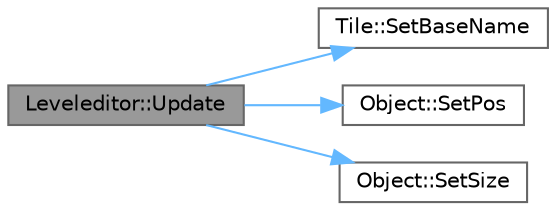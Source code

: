 digraph "Leveleditor::Update"
{
 // LATEX_PDF_SIZE
  bgcolor="transparent";
  edge [fontname=Helvetica,fontsize=10,labelfontname=Helvetica,labelfontsize=10];
  node [fontname=Helvetica,fontsize=10,shape=box,height=0.2,width=0.4];
  rankdir="LR";
  Node1 [id="Node000001",label="Leveleditor::Update",height=0.2,width=0.4,color="gray40", fillcolor="grey60", style="filled", fontcolor="black",tooltip=" "];
  Node1 -> Node2 [id="edge1_Node000001_Node000002",color="steelblue1",style="solid",tooltip=" "];
  Node2 [id="Node000002",label="Tile::SetBaseName",height=0.2,width=0.4,color="grey40", fillcolor="white", style="filled",URL="$class_tile.html#aebc48861c185a3308d5be39887f9d56f",tooltip=" "];
  Node1 -> Node3 [id="edge2_Node000001_Node000003",color="steelblue1",style="solid",tooltip=" "];
  Node3 [id="Node000003",label="Object::SetPos",height=0.2,width=0.4,color="grey40", fillcolor="white", style="filled",URL="$class_object.html#a3ec1a92051152ba40d65abf1631ff314",tooltip=" "];
  Node1 -> Node4 [id="edge3_Node000001_Node000004",color="steelblue1",style="solid",tooltip=" "];
  Node4 [id="Node000004",label="Object::SetSize",height=0.2,width=0.4,color="grey40", fillcolor="white", style="filled",URL="$class_object.html#a4c5490e345da5cbb975d7d50e84dc1c0",tooltip=" "];
}
